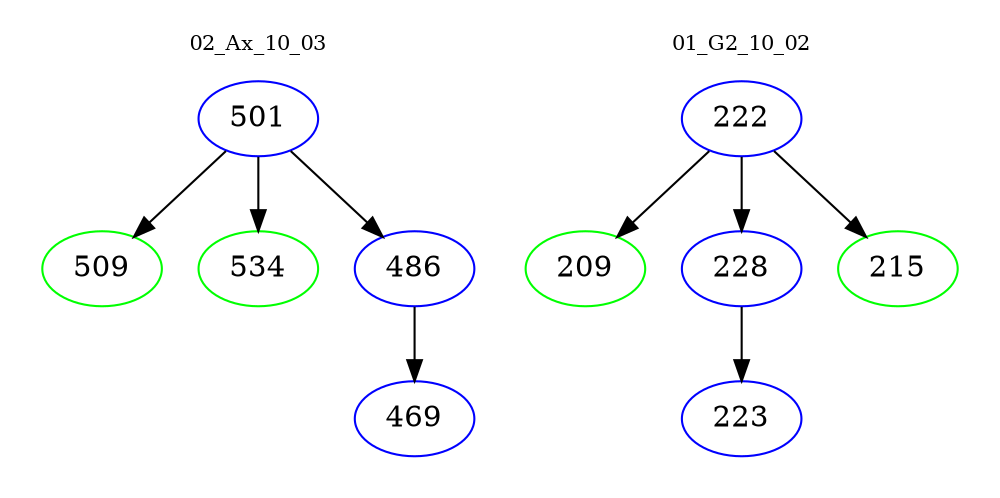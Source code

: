 digraph{
subgraph cluster_0 {
color = white
label = "02_Ax_10_03";
fontsize=10;
T0_501 [label="501", color="blue"]
T0_501 -> T0_509 [color="black"]
T0_509 [label="509", color="green"]
T0_501 -> T0_534 [color="black"]
T0_534 [label="534", color="green"]
T0_501 -> T0_486 [color="black"]
T0_486 [label="486", color="blue"]
T0_486 -> T0_469 [color="black"]
T0_469 [label="469", color="blue"]
}
subgraph cluster_1 {
color = white
label = "01_G2_10_02";
fontsize=10;
T1_222 [label="222", color="blue"]
T1_222 -> T1_209 [color="black"]
T1_209 [label="209", color="green"]
T1_222 -> T1_228 [color="black"]
T1_228 [label="228", color="blue"]
T1_228 -> T1_223 [color="black"]
T1_223 [label="223", color="blue"]
T1_222 -> T1_215 [color="black"]
T1_215 [label="215", color="green"]
}
}
